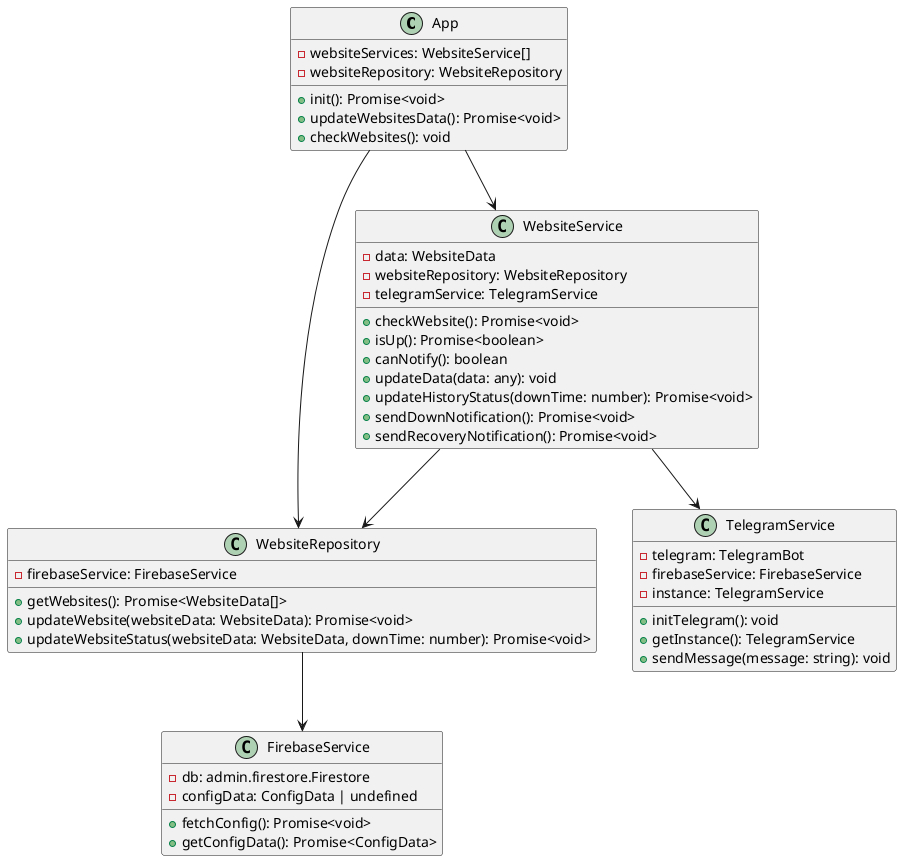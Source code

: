 @startuml

class App {
  -websiteServices: WebsiteService[]
  -websiteRepository: WebsiteRepository
  +init(): Promise<void>
  +updateWebsitesData(): Promise<void>
  +checkWebsites(): void
}

class WebsiteService {
  -data: WebsiteData
  -websiteRepository: WebsiteRepository
  -telegramService: TelegramService
  +checkWebsite(): Promise<void>
  +isUp(): Promise<boolean>
  +canNotify(): boolean
  +updateData(data: any): void
  +updateHistoryStatus(downTime: number): Promise<void>
  +sendDownNotification(): Promise<void>
  +sendRecoveryNotification(): Promise<void>
}

class WebsiteRepository {
  -firebaseService: FirebaseService
  +getWebsites(): Promise<WebsiteData[]>
  +updateWebsite(websiteData: WebsiteData): Promise<void>
  +updateWebsiteStatus(websiteData: WebsiteData, downTime: number): Promise<void>
}

class TelegramService {
  -telegram: TelegramBot
  -firebaseService: FirebaseService
  -instance: TelegramService
  +initTelegram(): void
  +getInstance(): TelegramService
  +sendMessage(message: string): void
}

class FirebaseService {
  -db: admin.firestore.Firestore
  -configData: ConfigData | undefined
  +fetchConfig(): Promise<void>
  +getConfigData(): Promise<ConfigData>
}

App --> WebsiteService
App --> WebsiteRepository
WebsiteService --> WebsiteRepository
WebsiteService --> TelegramService
WebsiteRepository --> FirebaseService

@enduml